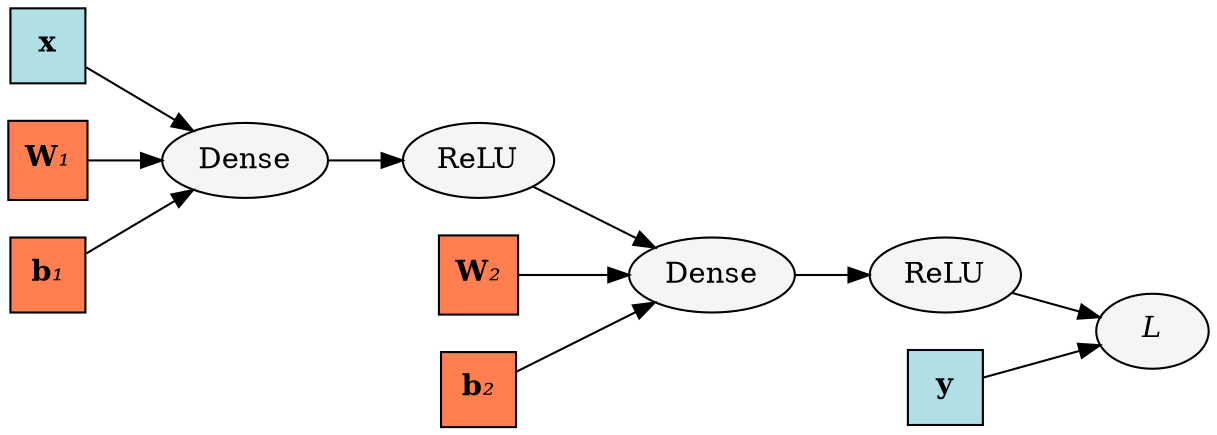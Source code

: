 
digraph g {
    graph [rankdir="LR"]

    x [label=<<B>x</B>> shape="square" fillcolor=PowderBlue style=filled]
    y [label=<<B>y</B>> shape="square" fillcolor=PowderBlue style=filled]
w1 [label=<<B>W</B><I>&#8321;</I>> shape="square" fillcolor=coral style=filled]
    b1 [label=<<B>b</B><I>&#8321;</I>> shape="square" fillcolor=coral style=filled]

    w2 [label=<<B>W</B><I>&#8322;</I>> shape="square" fillcolor=coral style=filled]
    b2 [label=<<B>b</B><I>&#8322;</I>> shape="square" fillcolor=coral style=filled]

    #dense1 [label=<<I>&#966;&#8321;</I>>]
    dense1 [label="Dense" fillcolor=whitesmoke style=filled]
    dense2 [label="Dense" fillcolor=whitesmoke style=filled]
    x -> dense1 #[label=1] #[label=<<I>a</I><B><SUB><I>i</I></SUB></B>>]
    w1 -> dense1 #[label=2] #[label="weights"]
    b1 -> dense1 #[label=3] #[label="bias"]

    relu1 [label="ReLU" fillcolor=whitesmoke style=filled]
    relu2 [label="ReLU" fillcolor=whitesmoke style=filled]

    dense1 -> relu1

    relu1 -> dense2 #[label=1]
    w2 -> dense2 #[label=2]
    b2 -> dense2# [label=3]

    dense2 -> relu2

    L [label=<<I>L</I>> fillcolor=whitesmoke style=filled]

    relu2 -> L

    y -> L
}
